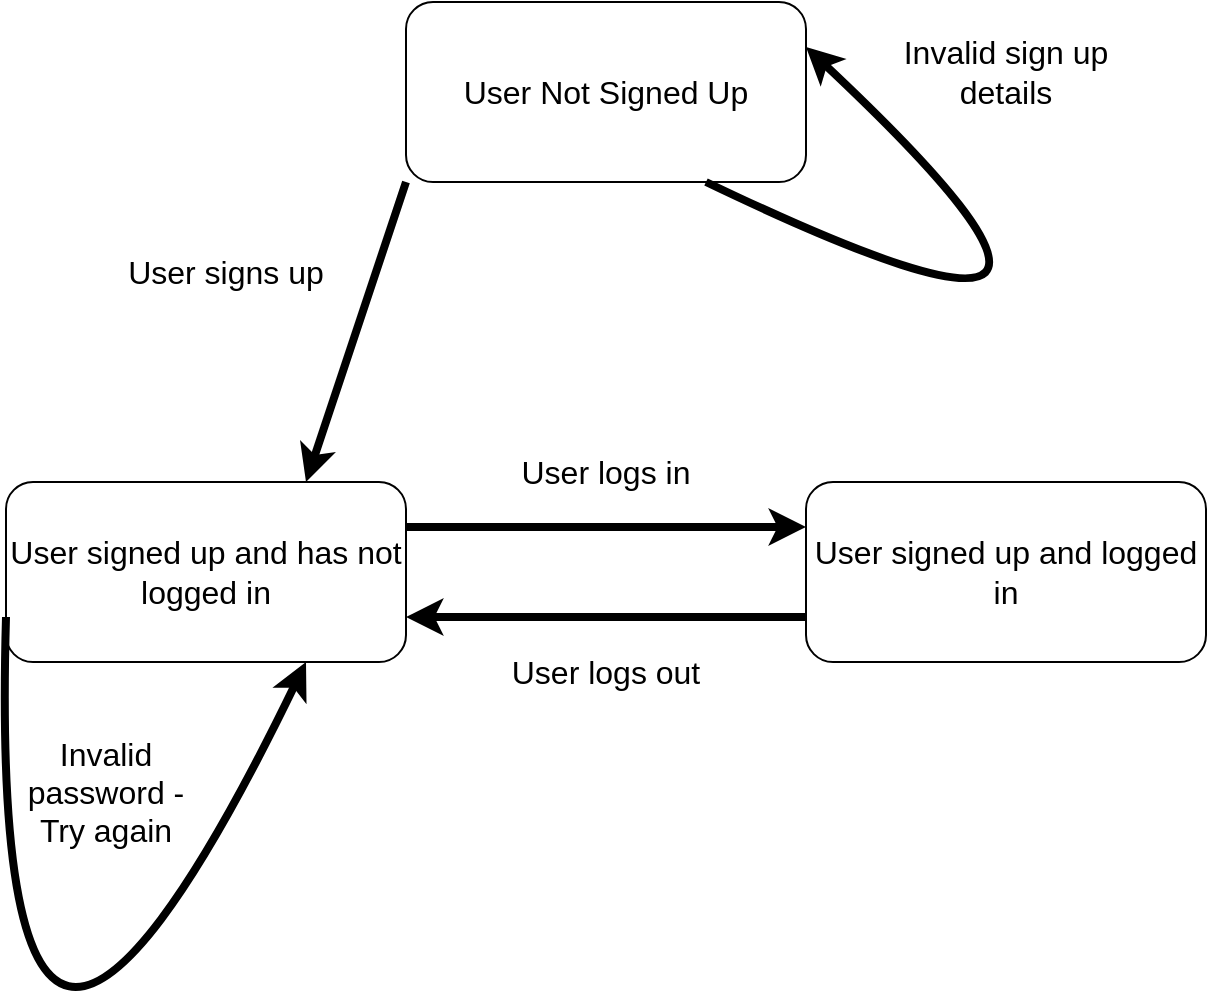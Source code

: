<mxfile>
    <diagram id="DXwNWUibNl7TMJ82Qq2S" name="Page-1">
        <mxGraphModel dx="649" dy="555" grid="1" gridSize="10" guides="1" tooltips="1" connect="1" arrows="1" fold="1" page="1" pageScale="1" pageWidth="827" pageHeight="1169" math="0" shadow="0">
            <root>
                <mxCell id="0"/>
                <mxCell id="1" parent="0"/>
                <mxCell id="2" value="&lt;font style=&quot;font-size: 16px;&quot;&gt;User Not Signed Up&lt;/font&gt;" style="rounded=1;whiteSpace=wrap;html=1;" parent="1" vertex="1">
                    <mxGeometry x="240" y="40" width="200" height="90" as="geometry"/>
                </mxCell>
                <mxCell id="3" value="&lt;font style=&quot;font-size: 16px;&quot;&gt;User signed up and has not logged in&lt;/font&gt;" style="rounded=1;whiteSpace=wrap;html=1;" parent="1" vertex="1">
                    <mxGeometry x="40" y="280" width="200" height="90" as="geometry"/>
                </mxCell>
                <mxCell id="4" value="&lt;font style=&quot;font-size: 16px;&quot;&gt;User signed up and logged in&lt;/font&gt;" style="rounded=1;whiteSpace=wrap;html=1;" parent="1" vertex="1">
                    <mxGeometry x="440" y="280" width="200" height="90" as="geometry"/>
                </mxCell>
                <mxCell id="5" value="" style="endArrow=classic;html=1;fontSize=16;exitX=1;exitY=0.25;exitDx=0;exitDy=0;entryX=0;entryY=0.25;entryDx=0;entryDy=0;strokeWidth=4;" parent="1" source="3" target="4" edge="1">
                    <mxGeometry width="50" height="50" relative="1" as="geometry">
                        <mxPoint x="280" y="300" as="sourcePoint"/>
                        <mxPoint x="330" y="250" as="targetPoint"/>
                        <Array as="points"/>
                    </mxGeometry>
                </mxCell>
                <mxCell id="6" value="" style="endArrow=classic;html=1;fontSize=16;exitX=0;exitY=0.75;exitDx=0;exitDy=0;entryX=1;entryY=0.75;entryDx=0;entryDy=0;strokeWidth=4;" parent="1" source="4" target="3" edge="1">
                    <mxGeometry width="50" height="50" relative="1" as="geometry">
                        <mxPoint x="230" y="410" as="sourcePoint"/>
                        <mxPoint x="430" y="410" as="targetPoint"/>
                        <Array as="points"/>
                    </mxGeometry>
                </mxCell>
                <mxCell id="7" value="User logs in" style="text;html=1;strokeColor=none;fillColor=none;align=center;verticalAlign=middle;whiteSpace=wrap;rounded=0;fontSize=16;" parent="1" vertex="1">
                    <mxGeometry x="295" y="260" width="90" height="30" as="geometry"/>
                </mxCell>
                <mxCell id="8" value="User logs out" style="text;html=1;strokeColor=none;fillColor=none;align=center;verticalAlign=middle;whiteSpace=wrap;rounded=0;fontSize=16;" parent="1" vertex="1">
                    <mxGeometry x="290" y="360" width="100" height="30" as="geometry"/>
                </mxCell>
                <mxCell id="10" value="" style="endArrow=classic;html=1;fontSize=16;exitX=0;exitY=1;exitDx=0;exitDy=0;entryX=0.75;entryY=0;entryDx=0;entryDy=0;strokeWidth=4;" parent="1" source="2" target="3" edge="1">
                    <mxGeometry width="50" height="50" relative="1" as="geometry">
                        <mxPoint x="200" y="170" as="sourcePoint"/>
                        <mxPoint y="170" as="targetPoint"/>
                        <Array as="points"/>
                    </mxGeometry>
                </mxCell>
                <mxCell id="11" value="User signs up" style="text;html=1;strokeColor=none;fillColor=none;align=center;verticalAlign=middle;whiteSpace=wrap;rounded=0;fontSize=16;" parent="1" vertex="1">
                    <mxGeometry x="100" y="160" width="100" height="30" as="geometry"/>
                </mxCell>
                <mxCell id="14" value="Invalid password - Try again" style="text;html=1;strokeColor=none;fillColor=none;align=center;verticalAlign=middle;whiteSpace=wrap;rounded=0;fontSize=16;" parent="1" vertex="1">
                    <mxGeometry x="40" y="420" width="100" height="30" as="geometry"/>
                </mxCell>
                <mxCell id="20" style="edgeStyle=none;html=1;exitX=0.75;exitY=1;exitDx=0;exitDy=0;entryX=1;entryY=0.25;entryDx=0;entryDy=0;strokeWidth=4;fontSize=16;curved=1;" parent="1" source="2" target="2" edge="1">
                    <mxGeometry relative="1" as="geometry">
                        <Array as="points">
                            <mxPoint x="640" y="250"/>
                        </Array>
                    </mxGeometry>
                </mxCell>
                <mxCell id="21" value="Invalid sign up details" style="text;html=1;strokeColor=none;fillColor=none;align=center;verticalAlign=middle;whiteSpace=wrap;rounded=0;fontSize=16;" parent="1" vertex="1">
                    <mxGeometry x="480" y="60" width="120" height="30" as="geometry"/>
                </mxCell>
                <mxCell id="27" style="edgeStyle=none;curved=1;html=1;exitX=0;exitY=0.75;exitDx=0;exitDy=0;entryX=0.75;entryY=1;entryDx=0;entryDy=0;strokeWidth=4;fontSize=16;" parent="1" source="3" target="3" edge="1">
                    <mxGeometry relative="1" as="geometry">
                        <Array as="points">
                            <mxPoint x="30" y="700"/>
                        </Array>
                    </mxGeometry>
                </mxCell>
            </root>
        </mxGraphModel>
    </diagram>
</mxfile>